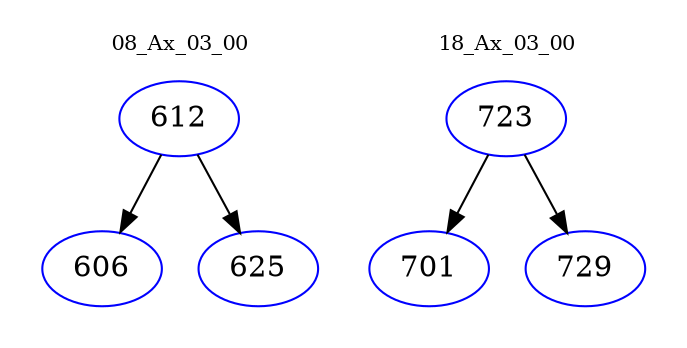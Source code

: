digraph{
subgraph cluster_0 {
color = white
label = "08_Ax_03_00";
fontsize=10;
T0_612 [label="612", color="blue"]
T0_612 -> T0_606 [color="black"]
T0_606 [label="606", color="blue"]
T0_612 -> T0_625 [color="black"]
T0_625 [label="625", color="blue"]
}
subgraph cluster_1 {
color = white
label = "18_Ax_03_00";
fontsize=10;
T1_723 [label="723", color="blue"]
T1_723 -> T1_701 [color="black"]
T1_701 [label="701", color="blue"]
T1_723 -> T1_729 [color="black"]
T1_729 [label="729", color="blue"]
}
}
